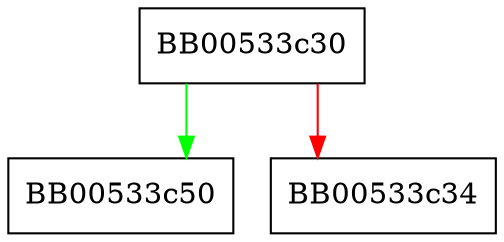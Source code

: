 digraph BIO_closesocket {
  node [shape="box"];
  graph [splines=ortho];
  BB00533c30 -> BB00533c50 [color="green"];
  BB00533c30 -> BB00533c34 [color="red"];
}